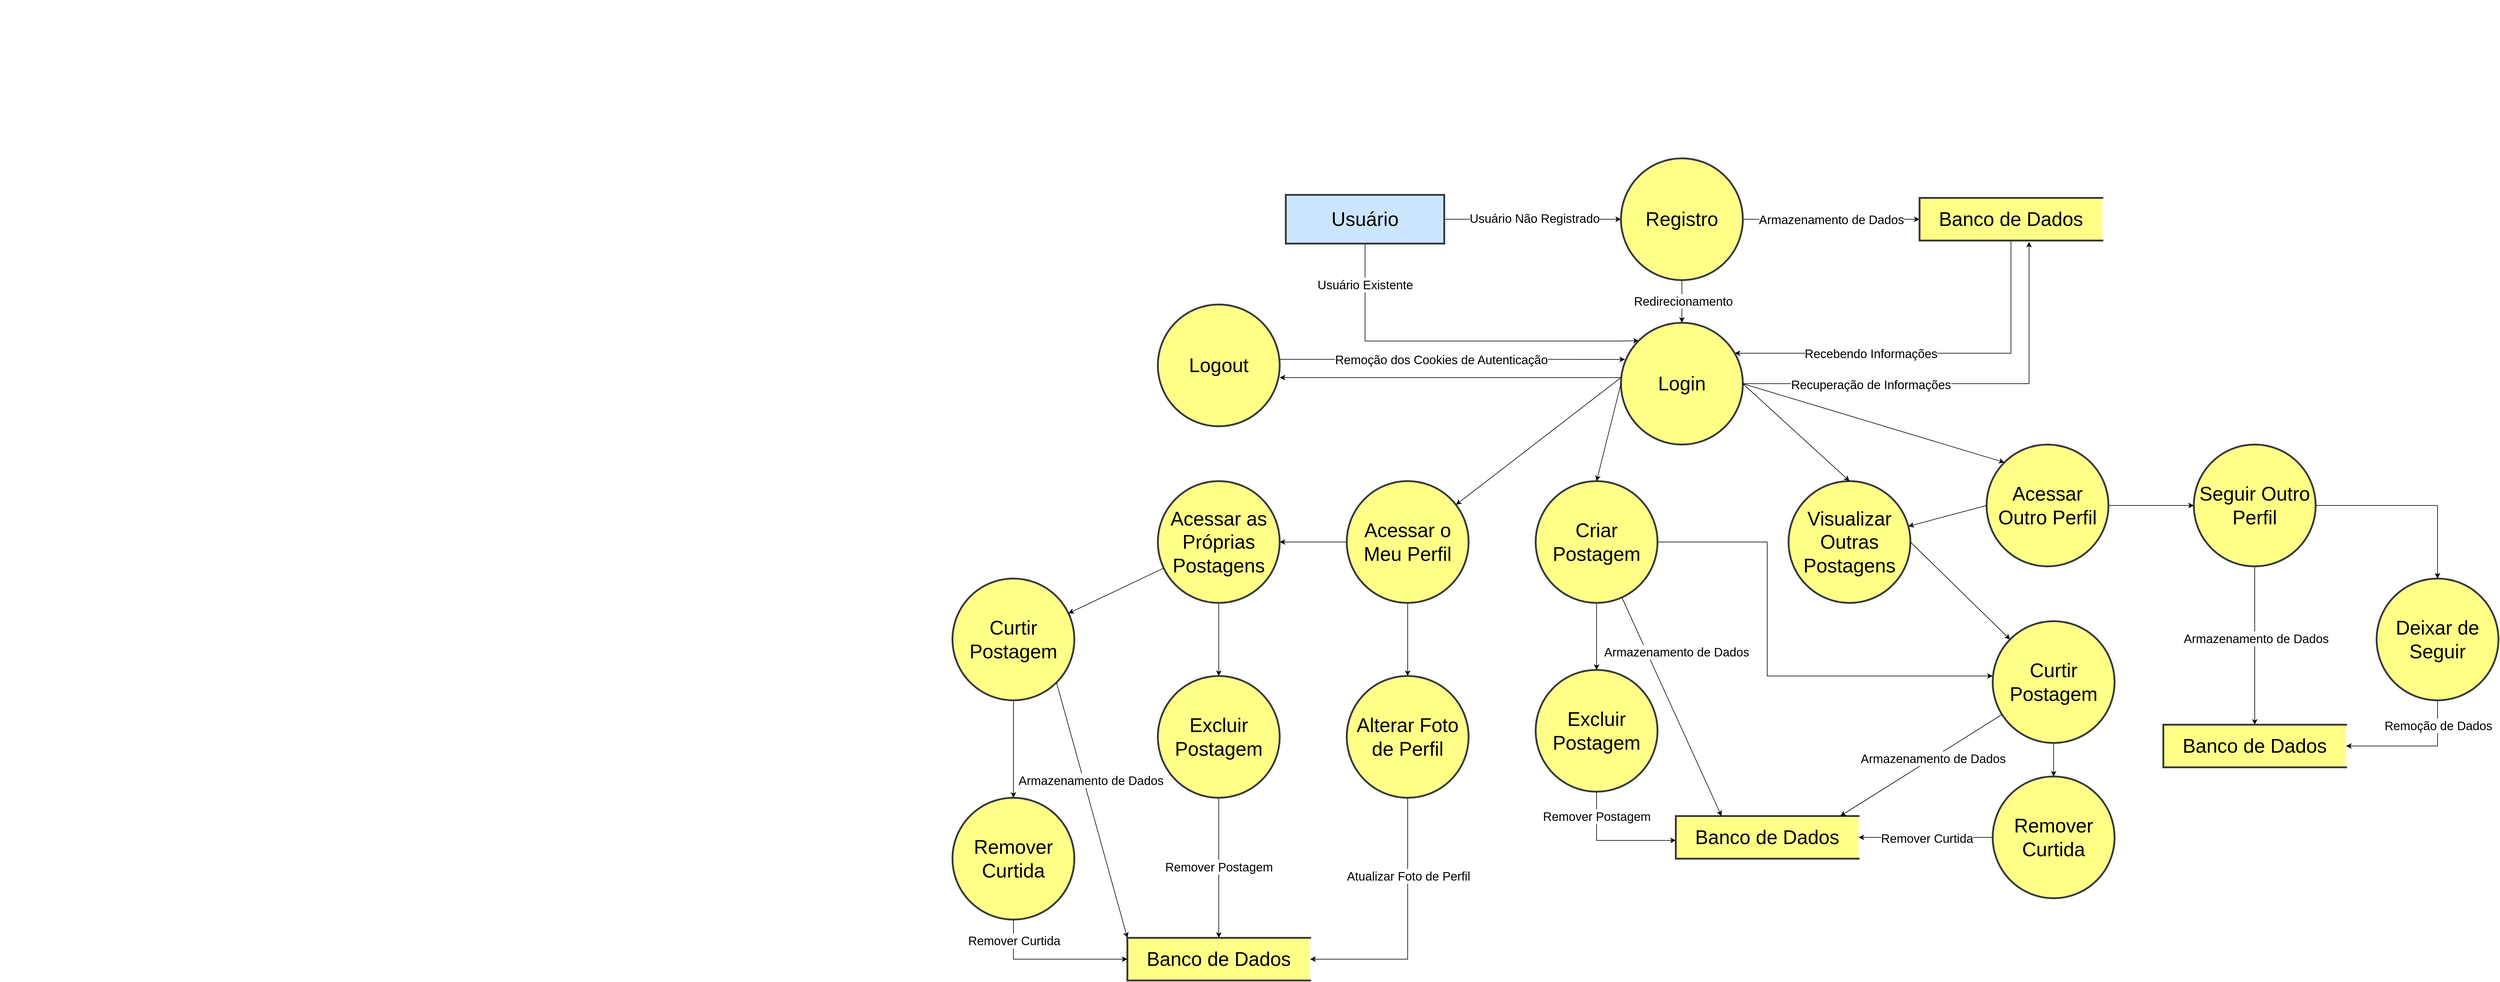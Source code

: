 <mxfile version="24.8.4">
  <diagram name="Page-1" id="aCUoTUS-z-20jltxeiBX">
    <mxGraphModel dx="4300" dy="2887" grid="1" gridSize="10" guides="1" tooltips="1" connect="1" arrows="1" fold="1" page="1" pageScale="1" pageWidth="850" pageHeight="1100" math="0" shadow="0">
      <root>
        <mxCell id="0" />
        <mxCell id="1" parent="0" />
        <mxCell id="vLmUpz1jAhk_XsVfe2ap-39" value="&amp;nbsp;" style="text;whiteSpace=wrap;html=1;" parent="1" vertex="1">
          <mxGeometry x="40" y="10" width="40" height="40" as="geometry" />
        </mxCell>
        <mxCell id="GkCeSSy5X3w6YveUIObA-11" style="edgeStyle=orthogonalEdgeStyle;rounded=0;orthogonalLoop=1;jettySize=auto;html=1;entryX=0;entryY=0.5;entryDx=0;entryDy=0;" edge="1" parent="1" source="GkCeSSy5X3w6YveUIObA-8" target="GkCeSSy5X3w6YveUIObA-9">
          <mxGeometry relative="1" as="geometry" />
        </mxCell>
        <mxCell id="GkCeSSy5X3w6YveUIObA-12" value="&lt;font style=&quot;font-size: 20px;&quot;&gt;Usuário Não Registrado&lt;br&gt;&lt;/font&gt;" style="edgeLabel;html=1;align=center;verticalAlign=middle;resizable=0;points=[];" vertex="1" connectable="0" parent="GkCeSSy5X3w6YveUIObA-11">
          <mxGeometry x="0.021" y="2" relative="1" as="geometry">
            <mxPoint as="offset" />
          </mxGeometry>
        </mxCell>
        <mxCell id="GkCeSSy5X3w6YveUIObA-19" style="edgeStyle=orthogonalEdgeStyle;rounded=0;orthogonalLoop=1;jettySize=auto;html=1;entryX=0;entryY=0;entryDx=0;entryDy=0;" edge="1" parent="1" source="GkCeSSy5X3w6YveUIObA-8" target="GkCeSSy5X3w6YveUIObA-16">
          <mxGeometry relative="1" as="geometry">
            <mxPoint x="2690" y="630" as="targetPoint" />
            <Array as="points">
              <mxPoint x="2280" y="570" />
              <mxPoint x="2700" y="570" />
            </Array>
          </mxGeometry>
        </mxCell>
        <mxCell id="GkCeSSy5X3w6YveUIObA-20" value="&lt;font style=&quot;font-size: 20px;&quot;&gt;Usuário Existente&lt;/font&gt;" style="edgeLabel;html=1;align=center;verticalAlign=middle;resizable=0;points=[];" vertex="1" connectable="0" parent="GkCeSSy5X3w6YveUIObA-19">
          <mxGeometry x="-0.78" relative="1" as="geometry">
            <mxPoint as="offset" />
          </mxGeometry>
        </mxCell>
        <mxCell id="GkCeSSy5X3w6YveUIObA-8" value="&lt;font style=&quot;font-size: 32px;&quot;&gt;Usuário&lt;/font&gt;" style="html=1;dashed=0;whiteSpace=wrap;strokeWidth=3;fillColor=#cce5ff;strokeColor=#36393d;" vertex="1" parent="1">
          <mxGeometry x="2150" y="330" width="260" height="80" as="geometry" />
        </mxCell>
        <mxCell id="GkCeSSy5X3w6YveUIObA-13" style="edgeStyle=orthogonalEdgeStyle;rounded=0;orthogonalLoop=1;jettySize=auto;html=1;entryX=0;entryY=0.5;entryDx=0;entryDy=0;" edge="1" parent="1" source="GkCeSSy5X3w6YveUIObA-9" target="GkCeSSy5X3w6YveUIObA-10">
          <mxGeometry relative="1" as="geometry" />
        </mxCell>
        <mxCell id="GkCeSSy5X3w6YveUIObA-14" value="&lt;font style=&quot;font-size: 20px;&quot;&gt;Armazenamento de Dados&lt;/font&gt;" style="edgeLabel;html=1;align=center;verticalAlign=middle;resizable=0;points=[];" vertex="1" connectable="0" parent="GkCeSSy5X3w6YveUIObA-13">
          <mxGeometry x="-0.002" relative="1" as="geometry">
            <mxPoint as="offset" />
          </mxGeometry>
        </mxCell>
        <mxCell id="GkCeSSy5X3w6YveUIObA-105" style="edgeStyle=orthogonalEdgeStyle;rounded=0;orthogonalLoop=1;jettySize=auto;html=1;entryX=0.5;entryY=0;entryDx=0;entryDy=0;" edge="1" parent="1" source="GkCeSSy5X3w6YveUIObA-9" target="GkCeSSy5X3w6YveUIObA-16">
          <mxGeometry relative="1" as="geometry" />
        </mxCell>
        <mxCell id="GkCeSSy5X3w6YveUIObA-106" value="&lt;font style=&quot;font-size: 20px;&quot;&gt;Redirecionamento&lt;/font&gt;" style="edgeLabel;html=1;align=center;verticalAlign=middle;resizable=0;points=[];" vertex="1" connectable="0" parent="GkCeSSy5X3w6YveUIObA-105">
          <mxGeometry x="-0.03" y="2" relative="1" as="geometry">
            <mxPoint as="offset" />
          </mxGeometry>
        </mxCell>
        <mxCell id="GkCeSSy5X3w6YveUIObA-9" value="&lt;font style=&quot;font-size: 32px;&quot;&gt;Registro&lt;/font&gt;" style="ellipse;whiteSpace=wrap;html=1;aspect=fixed;strokeWidth=3;fillColor=#ffff88;strokeColor=#36393d;" vertex="1" parent="1">
          <mxGeometry x="2700" y="270" width="200" height="200" as="geometry" />
        </mxCell>
        <mxCell id="GkCeSSy5X3w6YveUIObA-23" style="edgeStyle=orthogonalEdgeStyle;rounded=0;orthogonalLoop=1;jettySize=auto;html=1;" edge="1" parent="1" source="GkCeSSy5X3w6YveUIObA-10" target="GkCeSSy5X3w6YveUIObA-16">
          <mxGeometry relative="1" as="geometry">
            <mxPoint x="2940" y="590" as="targetPoint" />
            <Array as="points">
              <mxPoint x="3340" y="590" />
            </Array>
          </mxGeometry>
        </mxCell>
        <mxCell id="GkCeSSy5X3w6YveUIObA-25" value="&lt;font style=&quot;font-size: 20px;&quot;&gt;Recebendo Informações&lt;/font&gt;" style="edgeLabel;html=1;align=center;verticalAlign=middle;resizable=0;points=[];" vertex="1" connectable="0" parent="GkCeSSy5X3w6YveUIObA-23">
          <mxGeometry x="0.292" relative="1" as="geometry">
            <mxPoint x="-3" as="offset" />
          </mxGeometry>
        </mxCell>
        <mxCell id="GkCeSSy5X3w6YveUIObA-10" value="&lt;font style=&quot;font-size: 32px;&quot;&gt;Banco de Dados&lt;br&gt;&lt;/font&gt;" style="html=1;dashed=0;whiteSpace=wrap;shape=partialRectangle;right=0;strokeWidth=3;fillColor=#ffff88;strokeColor=#36393d;" vertex="1" parent="1">
          <mxGeometry x="3190" y="335" width="300" height="70" as="geometry" />
        </mxCell>
        <mxCell id="GkCeSSy5X3w6YveUIObA-21" style="edgeStyle=orthogonalEdgeStyle;rounded=0;orthogonalLoop=1;jettySize=auto;html=1;entryX=0.599;entryY=1.03;entryDx=0;entryDy=0;entryPerimeter=0;" edge="1" parent="1" source="GkCeSSy5X3w6YveUIObA-16" target="GkCeSSy5X3w6YveUIObA-10">
          <mxGeometry relative="1" as="geometry">
            <mxPoint x="3370" y="410" as="targetPoint" />
          </mxGeometry>
        </mxCell>
        <mxCell id="GkCeSSy5X3w6YveUIObA-22" value="&lt;font style=&quot;font-size: 20px;&quot;&gt;Recuperação de Informações&lt;br&gt;&lt;/font&gt;" style="edgeLabel;html=1;align=center;verticalAlign=middle;resizable=0;points=[];" vertex="1" connectable="0" parent="GkCeSSy5X3w6YveUIObA-21">
          <mxGeometry x="-0.402" y="-1" relative="1" as="geometry">
            <mxPoint as="offset" />
          </mxGeometry>
        </mxCell>
        <mxCell id="GkCeSSy5X3w6YveUIObA-16" value="&lt;font style=&quot;font-size: 32px;&quot;&gt;Login&lt;br&gt;&lt;/font&gt;" style="ellipse;whiteSpace=wrap;html=1;aspect=fixed;strokeWidth=3;fillColor=#ffff88;strokeColor=#36393d;" vertex="1" parent="1">
          <mxGeometry x="2700" y="540" width="200" height="200" as="geometry" />
        </mxCell>
        <mxCell id="GkCeSSy5X3w6YveUIObA-36" style="edgeStyle=orthogonalEdgeStyle;rounded=0;orthogonalLoop=1;jettySize=auto;html=1;entryX=0.5;entryY=0;entryDx=0;entryDy=0;" edge="1" parent="1" source="GkCeSSy5X3w6YveUIObA-26" target="GkCeSSy5X3w6YveUIObA-28">
          <mxGeometry relative="1" as="geometry" />
        </mxCell>
        <mxCell id="GkCeSSy5X3w6YveUIObA-26" value="&lt;font style=&quot;font-size: 32px;&quot;&gt;Criar Postagem&lt;br&gt;&lt;/font&gt;" style="ellipse;whiteSpace=wrap;html=1;aspect=fixed;strokeWidth=3;fillColor=#ffff88;strokeColor=#36393d;" vertex="1" parent="1">
          <mxGeometry x="2560" y="800" width="200" height="200" as="geometry" />
        </mxCell>
        <mxCell id="GkCeSSy5X3w6YveUIObA-27" value="&lt;font style=&quot;font-size: 32px;&quot;&gt;Visualizar Outras Postagens &lt;br&gt;&lt;/font&gt;" style="ellipse;whiteSpace=wrap;html=1;aspect=fixed;strokeWidth=3;fillColor=#ffff88;strokeColor=#36393d;" vertex="1" parent="1">
          <mxGeometry x="2975" y="800" width="200" height="200" as="geometry" />
        </mxCell>
        <mxCell id="GkCeSSy5X3w6YveUIObA-28" value="&lt;font style=&quot;font-size: 32px;&quot;&gt;Excluir Postagem&lt;br&gt;&lt;/font&gt;" style="ellipse;whiteSpace=wrap;html=1;aspect=fixed;strokeWidth=3;fillColor=#ffff88;strokeColor=#36393d;" vertex="1" parent="1">
          <mxGeometry x="2560" y="1110" width="200" height="200" as="geometry" />
        </mxCell>
        <mxCell id="GkCeSSy5X3w6YveUIObA-52" style="edgeStyle=orthogonalEdgeStyle;rounded=0;orthogonalLoop=1;jettySize=auto;html=1;entryX=0.5;entryY=0;entryDx=0;entryDy=0;" edge="1" parent="1" source="GkCeSSy5X3w6YveUIObA-29" target="GkCeSSy5X3w6YveUIObA-30">
          <mxGeometry relative="1" as="geometry" />
        </mxCell>
        <mxCell id="GkCeSSy5X3w6YveUIObA-29" value="&lt;font style=&quot;font-size: 32px;&quot;&gt;Curtir Postagem&lt;br&gt;&lt;/font&gt;" style="ellipse;whiteSpace=wrap;html=1;aspect=fixed;strokeWidth=3;fillColor=#ffff88;strokeColor=#36393d;" vertex="1" parent="1">
          <mxGeometry x="3310" y="1030" width="200" height="200" as="geometry" />
        </mxCell>
        <mxCell id="GkCeSSy5X3w6YveUIObA-45" style="edgeStyle=orthogonalEdgeStyle;rounded=0;orthogonalLoop=1;jettySize=auto;html=1;entryX=1;entryY=0.5;entryDx=0;entryDy=0;" edge="1" parent="1" source="GkCeSSy5X3w6YveUIObA-30" target="GkCeSSy5X3w6YveUIObA-31">
          <mxGeometry relative="1" as="geometry" />
        </mxCell>
        <mxCell id="GkCeSSy5X3w6YveUIObA-46" value="&lt;font style=&quot;font-size: 20px;&quot;&gt;Remover Curtida&lt;br&gt;&lt;/font&gt;" style="edgeLabel;html=1;align=center;verticalAlign=middle;resizable=0;points=[];" vertex="1" connectable="0" parent="GkCeSSy5X3w6YveUIObA-45">
          <mxGeometry x="-0.013" y="1" relative="1" as="geometry">
            <mxPoint as="offset" />
          </mxGeometry>
        </mxCell>
        <mxCell id="GkCeSSy5X3w6YveUIObA-30" value="&lt;font style=&quot;font-size: 32px;&quot;&gt;Remover Curtida&lt;br&gt;&lt;/font&gt;" style="ellipse;whiteSpace=wrap;html=1;aspect=fixed;strokeWidth=3;fillColor=#ffff88;strokeColor=#36393d;" vertex="1" parent="1">
          <mxGeometry x="3310" y="1285" width="200" height="200" as="geometry" />
        </mxCell>
        <mxCell id="GkCeSSy5X3w6YveUIObA-31" value="&lt;font style=&quot;font-size: 32px;&quot;&gt;Banco de Dados&lt;br&gt;&lt;/font&gt;" style="html=1;dashed=0;whiteSpace=wrap;shape=partialRectangle;right=0;strokeWidth=3;fillColor=#ffff88;strokeColor=#36393d;" vertex="1" parent="1">
          <mxGeometry x="2790" y="1350" width="300" height="70" as="geometry" />
        </mxCell>
        <mxCell id="GkCeSSy5X3w6YveUIObA-33" value="" style="endArrow=classic;html=1;rounded=0;exitX=0;exitY=0.5;exitDx=0;exitDy=0;entryX=0.5;entryY=0;entryDx=0;entryDy=0;" edge="1" parent="1" source="GkCeSSy5X3w6YveUIObA-16" target="GkCeSSy5X3w6YveUIObA-26">
          <mxGeometry width="50" height="50" relative="1" as="geometry">
            <mxPoint x="2610" y="730" as="sourcePoint" />
            <mxPoint x="2600" y="780" as="targetPoint" />
          </mxGeometry>
        </mxCell>
        <mxCell id="GkCeSSy5X3w6YveUIObA-35" value="" style="endArrow=classic;html=1;rounded=0;exitX=0.5;exitY=1;exitDx=0;exitDy=0;entryX=0;entryY=0.571;entryDx=0;entryDy=0;entryPerimeter=0;" edge="1" parent="1" source="GkCeSSy5X3w6YveUIObA-28" target="GkCeSSy5X3w6YveUIObA-31">
          <mxGeometry width="50" height="50" relative="1" as="geometry">
            <mxPoint x="2600" y="1380" as="sourcePoint" />
            <mxPoint x="2770" y="1390" as="targetPoint" />
            <Array as="points">
              <mxPoint x="2660" y="1390" />
              <mxPoint x="2700" y="1390" />
            </Array>
          </mxGeometry>
        </mxCell>
        <mxCell id="GkCeSSy5X3w6YveUIObA-41" value="&lt;font style=&quot;font-size: 20px;&quot;&gt;Remover Postagem&lt;/font&gt;" style="edgeLabel;html=1;align=center;verticalAlign=middle;resizable=0;points=[];" vertex="1" connectable="0" parent="GkCeSSy5X3w6YveUIObA-35">
          <mxGeometry x="-0.736" relative="1" as="geometry">
            <mxPoint y="12" as="offset" />
          </mxGeometry>
        </mxCell>
        <mxCell id="GkCeSSy5X3w6YveUIObA-37" value="" style="endArrow=classic;html=1;rounded=0;entryX=0.25;entryY=0;entryDx=0;entryDy=0;" edge="1" parent="1" source="GkCeSSy5X3w6YveUIObA-26" target="GkCeSSy5X3w6YveUIObA-31">
          <mxGeometry width="50" height="50" relative="1" as="geometry">
            <mxPoint x="2690" y="1100" as="sourcePoint" />
            <mxPoint x="2740" y="1050" as="targetPoint" />
          </mxGeometry>
        </mxCell>
        <mxCell id="GkCeSSy5X3w6YveUIObA-40" value="&lt;font style=&quot;font-size: 20px;&quot;&gt;Armazenamento de Dados&lt;br&gt;&lt;/font&gt;" style="edgeLabel;html=1;align=center;verticalAlign=middle;resizable=0;points=[];" vertex="1" connectable="0" parent="GkCeSSy5X3w6YveUIObA-37">
          <mxGeometry x="-0.341" y="1" relative="1" as="geometry">
            <mxPoint x="34" y="-29" as="offset" />
          </mxGeometry>
        </mxCell>
        <mxCell id="GkCeSSy5X3w6YveUIObA-42" value="" style="endArrow=none;html=1;rounded=0;entryX=1;entryY=0.5;entryDx=0;entryDy=0;exitX=0.5;exitY=0;exitDx=0;exitDy=0;endFill=0;startArrow=classic;startFill=1;" edge="1" parent="1" source="GkCeSSy5X3w6YveUIObA-27" target="GkCeSSy5X3w6YveUIObA-16">
          <mxGeometry width="50" height="50" relative="1" as="geometry">
            <mxPoint x="2960" y="790" as="sourcePoint" />
            <mxPoint x="3010" y="740" as="targetPoint" />
          </mxGeometry>
        </mxCell>
        <mxCell id="GkCeSSy5X3w6YveUIObA-49" value="" style="endArrow=classic;html=1;rounded=0;exitX=1;exitY=0.5;exitDx=0;exitDy=0;startArrow=none;startFill=0;endFill=1;" edge="1" parent="1" source="GkCeSSy5X3w6YveUIObA-27" target="GkCeSSy5X3w6YveUIObA-29">
          <mxGeometry width="50" height="50" relative="1" as="geometry">
            <mxPoint x="3130" y="980" as="sourcePoint" />
            <mxPoint x="3180" y="930" as="targetPoint" />
          </mxGeometry>
        </mxCell>
        <mxCell id="GkCeSSy5X3w6YveUIObA-50" value="" style="endArrow=classic;html=1;rounded=0;exitX=1;exitY=0.5;exitDx=0;exitDy=0;entryX=0;entryY=0.45;entryDx=0;entryDy=0;entryPerimeter=0;endFill=1;" edge="1" parent="1" source="GkCeSSy5X3w6YveUIObA-26" target="GkCeSSy5X3w6YveUIObA-29">
          <mxGeometry width="50" height="50" relative="1" as="geometry">
            <mxPoint x="2820" y="930" as="sourcePoint" />
            <mxPoint x="3030" y="1120" as="targetPoint" />
            <Array as="points">
              <mxPoint x="2940" y="900" />
              <mxPoint x="2940" y="960" />
              <mxPoint x="2940" y="1020" />
              <mxPoint x="2940" y="1120" />
            </Array>
          </mxGeometry>
        </mxCell>
        <mxCell id="GkCeSSy5X3w6YveUIObA-54" value="" style="endArrow=none;html=1;rounded=0;exitX=0.9;exitY=0;exitDx=0;exitDy=0;exitPerimeter=0;startArrow=classic;startFill=1;" edge="1" parent="1" source="GkCeSSy5X3w6YveUIObA-31" target="GkCeSSy5X3w6YveUIObA-29">
          <mxGeometry width="50" height="50" relative="1" as="geometry">
            <mxPoint x="3150" y="1290" as="sourcePoint" />
            <mxPoint x="3200" y="1240" as="targetPoint" />
          </mxGeometry>
        </mxCell>
        <mxCell id="GkCeSSy5X3w6YveUIObA-55" value="&lt;font style=&quot;font-size: 20px;&quot;&gt;Armazenamento de Dados&lt;br&gt;&lt;/font&gt;" style="edgeLabel;html=1;align=center;verticalAlign=middle;resizable=0;points=[];" vertex="1" connectable="0" parent="GkCeSSy5X3w6YveUIObA-54">
          <mxGeometry x="0.145" relative="1" as="geometry">
            <mxPoint as="offset" />
          </mxGeometry>
        </mxCell>
        <mxCell id="GkCeSSy5X3w6YveUIObA-67" style="edgeStyle=orthogonalEdgeStyle;rounded=0;orthogonalLoop=1;jettySize=auto;html=1;entryX=0;entryY=0.5;entryDx=0;entryDy=0;" edge="1" parent="1" source="GkCeSSy5X3w6YveUIObA-56" target="GkCeSSy5X3w6YveUIObA-59">
          <mxGeometry relative="1" as="geometry" />
        </mxCell>
        <mxCell id="GkCeSSy5X3w6YveUIObA-56" value="&lt;font style=&quot;font-size: 32px;&quot;&gt;Acessar Outro Perfil&lt;br&gt;&lt;/font&gt;" style="ellipse;whiteSpace=wrap;html=1;aspect=fixed;strokeWidth=3;fillColor=#ffff88;strokeColor=#36393d;" vertex="1" parent="1">
          <mxGeometry x="3300" y="740" width="200" height="200" as="geometry" />
        </mxCell>
        <mxCell id="GkCeSSy5X3w6YveUIObA-57" value="" style="endArrow=none;html=1;rounded=0;exitX=0;exitY=0;exitDx=0;exitDy=0;startArrow=classic;startFill=1;" edge="1" parent="1" source="GkCeSSy5X3w6YveUIObA-56">
          <mxGeometry width="50" height="50" relative="1" as="geometry">
            <mxPoint x="3120" y="750" as="sourcePoint" />
            <mxPoint x="2900" y="640" as="targetPoint" />
          </mxGeometry>
        </mxCell>
        <mxCell id="GkCeSSy5X3w6YveUIObA-58" value="" style="endArrow=classic;html=1;rounded=0;exitX=0;exitY=0.5;exitDx=0;exitDy=0;" edge="1" parent="1" source="GkCeSSy5X3w6YveUIObA-56" target="GkCeSSy5X3w6YveUIObA-27">
          <mxGeometry width="50" height="50" relative="1" as="geometry">
            <mxPoint x="3220" y="870" as="sourcePoint" />
            <mxPoint x="3180" y="800" as="targetPoint" />
          </mxGeometry>
        </mxCell>
        <mxCell id="GkCeSSy5X3w6YveUIObA-62" style="edgeStyle=orthogonalEdgeStyle;rounded=0;orthogonalLoop=1;jettySize=auto;html=1;entryX=0.5;entryY=0;entryDx=0;entryDy=0;" edge="1" parent="1" source="GkCeSSy5X3w6YveUIObA-59" target="GkCeSSy5X3w6YveUIObA-61">
          <mxGeometry relative="1" as="geometry" />
        </mxCell>
        <mxCell id="GkCeSSy5X3w6YveUIObA-63" value="&lt;font style=&quot;font-size: 20px;&quot;&gt;Armazenamento de Dados&lt;br&gt;&lt;/font&gt;" style="edgeLabel;html=1;align=center;verticalAlign=middle;resizable=0;points=[];" vertex="1" connectable="0" parent="GkCeSSy5X3w6YveUIObA-62">
          <mxGeometry x="-0.098" y="2" relative="1" as="geometry">
            <mxPoint as="offset" />
          </mxGeometry>
        </mxCell>
        <mxCell id="GkCeSSy5X3w6YveUIObA-59" value="&lt;font style=&quot;font-size: 32px;&quot;&gt;Seguir Outro Perfil&lt;br&gt;&lt;/font&gt;" style="ellipse;whiteSpace=wrap;html=1;aspect=fixed;strokeWidth=3;fillColor=#ffff88;strokeColor=#36393d;" vertex="1" parent="1">
          <mxGeometry x="3640" y="740" width="200" height="200" as="geometry" />
        </mxCell>
        <mxCell id="GkCeSSy5X3w6YveUIObA-60" value="&lt;font style=&quot;font-size: 32px;&quot;&gt;Deixar de Seguir&lt;br&gt;&lt;/font&gt;" style="ellipse;whiteSpace=wrap;html=1;aspect=fixed;strokeWidth=3;fillColor=#ffff88;strokeColor=#36393d;" vertex="1" parent="1">
          <mxGeometry x="3940" y="960" width="200" height="200" as="geometry" />
        </mxCell>
        <mxCell id="GkCeSSy5X3w6YveUIObA-61" value="&lt;font style=&quot;font-size: 32px;&quot;&gt;Banco de Dados&lt;br&gt;&lt;/font&gt;" style="html=1;dashed=0;whiteSpace=wrap;shape=partialRectangle;right=0;strokeWidth=3;fillColor=#ffff88;strokeColor=#36393d;" vertex="1" parent="1">
          <mxGeometry x="3590" y="1200" width="300" height="70" as="geometry" />
        </mxCell>
        <mxCell id="GkCeSSy5X3w6YveUIObA-68" value="" style="endArrow=classic;html=1;rounded=0;exitX=1;exitY=0.5;exitDx=0;exitDy=0;entryX=0.5;entryY=0;entryDx=0;entryDy=0;" edge="1" parent="1" source="GkCeSSy5X3w6YveUIObA-59" target="GkCeSSy5X3w6YveUIObA-60">
          <mxGeometry width="50" height="50" relative="1" as="geometry">
            <mxPoint x="3990" y="860" as="sourcePoint" />
            <mxPoint x="4040" y="810" as="targetPoint" />
            <Array as="points">
              <mxPoint x="4040" y="840" />
            </Array>
          </mxGeometry>
        </mxCell>
        <mxCell id="GkCeSSy5X3w6YveUIObA-69" value="" style="endArrow=classic;html=1;rounded=0;entryX=1;entryY=0.5;entryDx=0;entryDy=0;exitX=0.5;exitY=1;exitDx=0;exitDy=0;" edge="1" parent="1" source="GkCeSSy5X3w6YveUIObA-60" target="GkCeSSy5X3w6YveUIObA-61">
          <mxGeometry width="50" height="50" relative="1" as="geometry">
            <mxPoint x="4000" y="1260" as="sourcePoint" />
            <mxPoint x="4050" y="1210" as="targetPoint" />
            <Array as="points">
              <mxPoint x="4040" y="1235" />
            </Array>
          </mxGeometry>
        </mxCell>
        <mxCell id="GkCeSSy5X3w6YveUIObA-70" value="&lt;font style=&quot;font-size: 20px;&quot;&gt;Remoção de Dados&lt;br&gt;&lt;/font&gt;" style="edgeLabel;html=1;align=center;verticalAlign=middle;resizable=0;points=[];" vertex="1" connectable="0" parent="GkCeSSy5X3w6YveUIObA-69">
          <mxGeometry x="-0.636" y="1" relative="1" as="geometry">
            <mxPoint as="offset" />
          </mxGeometry>
        </mxCell>
        <mxCell id="GkCeSSy5X3w6YveUIObA-71" value="&amp;nbsp;" style="text;whiteSpace=wrap;html=1;" vertex="1" parent="1">
          <mxGeometry x="650" y="10" width="40" height="40" as="geometry" />
        </mxCell>
        <mxCell id="GkCeSSy5X3w6YveUIObA-80" style="edgeStyle=orthogonalEdgeStyle;rounded=0;orthogonalLoop=1;jettySize=auto;html=1;entryX=0.5;entryY=0;entryDx=0;entryDy=0;" edge="1" parent="1" source="GkCeSSy5X3w6YveUIObA-72" target="GkCeSSy5X3w6YveUIObA-75">
          <mxGeometry relative="1" as="geometry" />
        </mxCell>
        <mxCell id="GkCeSSy5X3w6YveUIObA-84" style="edgeStyle=orthogonalEdgeStyle;rounded=0;orthogonalLoop=1;jettySize=auto;html=1;entryX=1;entryY=0.5;entryDx=0;entryDy=0;" edge="1" parent="1" source="GkCeSSy5X3w6YveUIObA-72" target="GkCeSSy5X3w6YveUIObA-73">
          <mxGeometry relative="1" as="geometry" />
        </mxCell>
        <mxCell id="GkCeSSy5X3w6YveUIObA-72" value="&lt;font style=&quot;font-size: 32px;&quot;&gt;Acessar o Meu Perfil&lt;/font&gt;" style="ellipse;whiteSpace=wrap;html=1;aspect=fixed;strokeWidth=3;fillColor=#ffff88;strokeColor=#36393d;" vertex="1" parent="1">
          <mxGeometry x="2250" y="800" width="200" height="200" as="geometry" />
        </mxCell>
        <mxCell id="GkCeSSy5X3w6YveUIObA-89" style="edgeStyle=orthogonalEdgeStyle;rounded=0;orthogonalLoop=1;jettySize=auto;html=1;entryX=0.5;entryY=0;entryDx=0;entryDy=0;" edge="1" parent="1" source="GkCeSSy5X3w6YveUIObA-73" target="GkCeSSy5X3w6YveUIObA-88">
          <mxGeometry relative="1" as="geometry" />
        </mxCell>
        <mxCell id="GkCeSSy5X3w6YveUIObA-73" value="&lt;font style=&quot;font-size: 32px;&quot;&gt;Acessar&lt;/font&gt;&lt;font style=&quot;font-size: 32px;&quot;&gt; as Próprias Postagens&lt;br&gt;&lt;/font&gt;" style="ellipse;whiteSpace=wrap;html=1;aspect=fixed;strokeWidth=3;fillColor=#ffff88;strokeColor=#36393d;" vertex="1" parent="1">
          <mxGeometry x="1940" y="800" width="200" height="200" as="geometry" />
        </mxCell>
        <mxCell id="GkCeSSy5X3w6YveUIObA-74" value="&lt;font style=&quot;font-size: 32px;&quot;&gt;Banco de Dados&lt;br&gt;&lt;/font&gt;" style="html=1;dashed=0;whiteSpace=wrap;shape=partialRectangle;right=0;strokeWidth=3;fillColor=#ffff88;strokeColor=#36393d;" vertex="1" parent="1">
          <mxGeometry x="1890" y="1550" width="300" height="70" as="geometry" />
        </mxCell>
        <mxCell id="GkCeSSy5X3w6YveUIObA-75" value="&lt;font style=&quot;font-size: 32px;&quot;&gt;Alterar Foto de Perfil&lt;br&gt;&lt;/font&gt;" style="ellipse;whiteSpace=wrap;html=1;aspect=fixed;strokeWidth=3;fillColor=#ffff88;strokeColor=#36393d;" vertex="1" parent="1">
          <mxGeometry x="2250" y="1120" width="200" height="200" as="geometry" />
        </mxCell>
        <mxCell id="GkCeSSy5X3w6YveUIObA-98" style="edgeStyle=orthogonalEdgeStyle;rounded=0;orthogonalLoop=1;jettySize=auto;html=1;entryX=0.5;entryY=0;entryDx=0;entryDy=0;" edge="1" parent="1" source="GkCeSSy5X3w6YveUIObA-76" target="GkCeSSy5X3w6YveUIObA-77">
          <mxGeometry relative="1" as="geometry" />
        </mxCell>
        <mxCell id="GkCeSSy5X3w6YveUIObA-76" value="&lt;font style=&quot;font-size: 32px;&quot;&gt;Curtir Postagem&lt;br&gt;&lt;/font&gt;" style="ellipse;whiteSpace=wrap;html=1;aspect=fixed;strokeWidth=3;fillColor=#ffff88;strokeColor=#36393d;" vertex="1" parent="1">
          <mxGeometry x="1603" y="960" width="200" height="200" as="geometry" />
        </mxCell>
        <mxCell id="GkCeSSy5X3w6YveUIObA-77" value="&lt;font style=&quot;font-size: 32px;&quot;&gt;Remover Curtida&lt;br&gt;&lt;/font&gt;" style="ellipse;whiteSpace=wrap;html=1;aspect=fixed;strokeWidth=3;fillColor=#ffff88;strokeColor=#36393d;" vertex="1" parent="1">
          <mxGeometry x="1603" y="1320" width="200" height="200" as="geometry" />
        </mxCell>
        <mxCell id="GkCeSSy5X3w6YveUIObA-78" value="" style="endArrow=classic;html=1;rounded=0;" edge="1" parent="1" target="GkCeSSy5X3w6YveUIObA-72">
          <mxGeometry width="50" height="50" relative="1" as="geometry">
            <mxPoint x="2700" y="630" as="sourcePoint" />
            <mxPoint x="2540" y="730" as="targetPoint" />
          </mxGeometry>
        </mxCell>
        <mxCell id="GkCeSSy5X3w6YveUIObA-90" style="edgeStyle=orthogonalEdgeStyle;rounded=0;orthogonalLoop=1;jettySize=auto;html=1;entryX=0.5;entryY=0;entryDx=0;entryDy=0;" edge="1" parent="1" source="GkCeSSy5X3w6YveUIObA-88" target="GkCeSSy5X3w6YveUIObA-74">
          <mxGeometry relative="1" as="geometry" />
        </mxCell>
        <mxCell id="GkCeSSy5X3w6YveUIObA-91" value="&lt;font style=&quot;font-size: 20px;&quot;&gt;Remover Postagem&lt;/font&gt;" style="edgeLabel;html=1;align=center;verticalAlign=middle;resizable=0;points=[];" vertex="1" connectable="0" parent="GkCeSSy5X3w6YveUIObA-90">
          <mxGeometry x="-0.02" y="-2" relative="1" as="geometry">
            <mxPoint x="2" as="offset" />
          </mxGeometry>
        </mxCell>
        <mxCell id="GkCeSSy5X3w6YveUIObA-88" value="&lt;font style=&quot;font-size: 32px;&quot;&gt;Excluir Postagem&lt;br&gt;&lt;/font&gt;" style="ellipse;whiteSpace=wrap;html=1;aspect=fixed;strokeWidth=3;fillColor=#ffff88;strokeColor=#36393d;" vertex="1" parent="1">
          <mxGeometry x="1940" y="1120" width="200" height="200" as="geometry" />
        </mxCell>
        <mxCell id="GkCeSSy5X3w6YveUIObA-93" value="" style="endArrow=none;html=1;rounded=0;entryX=0.5;entryY=1;entryDx=0;entryDy=0;exitX=1;exitY=0.5;exitDx=0;exitDy=0;startArrow=classic;startFill=1;" edge="1" parent="1" source="GkCeSSy5X3w6YveUIObA-74" target="GkCeSSy5X3w6YveUIObA-75">
          <mxGeometry width="50" height="50" relative="1" as="geometry">
            <mxPoint x="2270" y="1590" as="sourcePoint" />
            <mxPoint x="2320" y="1540" as="targetPoint" />
            <Array as="points">
              <mxPoint x="2350" y="1585" />
            </Array>
          </mxGeometry>
        </mxCell>
        <mxCell id="GkCeSSy5X3w6YveUIObA-94" value="&lt;font style=&quot;font-size: 20px;&quot;&gt;Atualizar Foto de Perfil&lt;br&gt;&lt;/font&gt;" style="edgeLabel;html=1;align=center;verticalAlign=middle;resizable=0;points=[];" vertex="1" connectable="0" parent="GkCeSSy5X3w6YveUIObA-93">
          <mxGeometry x="0.401" y="-1" relative="1" as="geometry">
            <mxPoint as="offset" />
          </mxGeometry>
        </mxCell>
        <mxCell id="GkCeSSy5X3w6YveUIObA-95" value="" style="endArrow=none;html=1;rounded=0;endFill=0;startArrow=classic;startFill=1;" edge="1" parent="1" source="GkCeSSy5X3w6YveUIObA-76" target="GkCeSSy5X3w6YveUIObA-73">
          <mxGeometry width="50" height="50" relative="1" as="geometry">
            <mxPoint x="1830" y="1010" as="sourcePoint" />
            <mxPoint x="1880" y="960" as="targetPoint" />
          </mxGeometry>
        </mxCell>
        <mxCell id="GkCeSSy5X3w6YveUIObA-96" value="" style="endArrow=none;html=1;rounded=0;entryX=1;entryY=1;entryDx=0;entryDy=0;exitX=0;exitY=0;exitDx=0;exitDy=0;startArrow=classic;startFill=1;" edge="1" parent="1" source="GkCeSSy5X3w6YveUIObA-74" target="GkCeSSy5X3w6YveUIObA-76">
          <mxGeometry width="50" height="50" relative="1" as="geometry">
            <mxPoint x="1780" y="1245" as="sourcePoint" />
            <mxPoint x="1830" y="1195" as="targetPoint" />
          </mxGeometry>
        </mxCell>
        <mxCell id="GkCeSSy5X3w6YveUIObA-97" value="&lt;font style=&quot;font-size: 20px;&quot;&gt;Armazenamento de Dados&lt;br&gt;&lt;/font&gt;" style="edgeLabel;html=1;align=center;verticalAlign=middle;resizable=0;points=[];" vertex="1" connectable="0" parent="GkCeSSy5X3w6YveUIObA-96">
          <mxGeometry x="0.244" y="4" relative="1" as="geometry">
            <mxPoint x="16" as="offset" />
          </mxGeometry>
        </mxCell>
        <mxCell id="GkCeSSy5X3w6YveUIObA-99" value="" style="endArrow=none;html=1;rounded=0;entryX=0.5;entryY=1;entryDx=0;entryDy=0;exitX=0;exitY=0.5;exitDx=0;exitDy=0;startArrow=classic;startFill=1;" edge="1" parent="1" source="GkCeSSy5X3w6YveUIObA-74" target="GkCeSSy5X3w6YveUIObA-77">
          <mxGeometry width="50" height="50" relative="1" as="geometry">
            <mxPoint x="1740" y="1630" as="sourcePoint" />
            <mxPoint x="1790" y="1580" as="targetPoint" />
            <Array as="points">
              <mxPoint x="1703" y="1585" />
            </Array>
          </mxGeometry>
        </mxCell>
        <mxCell id="GkCeSSy5X3w6YveUIObA-100" value="&lt;font style=&quot;font-size: 20px;&quot;&gt;Remover Curtida&lt;br&gt;&lt;/font&gt;" style="edgeLabel;html=1;align=center;verticalAlign=middle;resizable=0;points=[];" vertex="1" connectable="0" parent="GkCeSSy5X3w6YveUIObA-99">
          <mxGeometry x="0.73" y="-1" relative="1" as="geometry">
            <mxPoint as="offset" />
          </mxGeometry>
        </mxCell>
        <mxCell id="GkCeSSy5X3w6YveUIObA-101" value="&lt;font style=&quot;font-size: 32px;&quot;&gt;Logout&lt;/font&gt;" style="ellipse;whiteSpace=wrap;html=1;aspect=fixed;strokeWidth=3;fillColor=#ffff88;strokeColor=#36393d;" vertex="1" parent="1">
          <mxGeometry x="1940" y="510" width="200" height="200" as="geometry" />
        </mxCell>
        <mxCell id="GkCeSSy5X3w6YveUIObA-102" value="" style="endArrow=classic;html=1;rounded=0;entryX=1;entryY=0.6;entryDx=0;entryDy=0;entryPerimeter=0;" edge="1" parent="1" target="GkCeSSy5X3w6YveUIObA-101">
          <mxGeometry width="50" height="50" relative="1" as="geometry">
            <mxPoint x="2700" y="630" as="sourcePoint" />
            <mxPoint x="2260" y="640" as="targetPoint" />
          </mxGeometry>
        </mxCell>
        <mxCell id="GkCeSSy5X3w6YveUIObA-103" value="" style="endArrow=classic;html=1;rounded=0;exitX=1;exitY=0.45;exitDx=0;exitDy=0;exitPerimeter=0;entryX=0.033;entryY=0.301;entryDx=0;entryDy=0;entryPerimeter=0;" edge="1" parent="1" source="GkCeSSy5X3w6YveUIObA-101" target="GkCeSSy5X3w6YveUIObA-16">
          <mxGeometry width="50" height="50" relative="1" as="geometry">
            <mxPoint x="2170" y="600" as="sourcePoint" />
            <mxPoint x="2690" y="600" as="targetPoint" />
          </mxGeometry>
        </mxCell>
        <mxCell id="GkCeSSy5X3w6YveUIObA-104" value="&lt;font style=&quot;font-size: 20px;&quot;&gt;Remoção dos Cookies de Autenticação&lt;br&gt;&lt;/font&gt;" style="edgeLabel;html=1;align=center;verticalAlign=middle;resizable=0;points=[];" vertex="1" connectable="0" parent="GkCeSSy5X3w6YveUIObA-103">
          <mxGeometry x="-0.064" relative="1" as="geometry">
            <mxPoint as="offset" />
          </mxGeometry>
        </mxCell>
      </root>
    </mxGraphModel>
  </diagram>
</mxfile>
